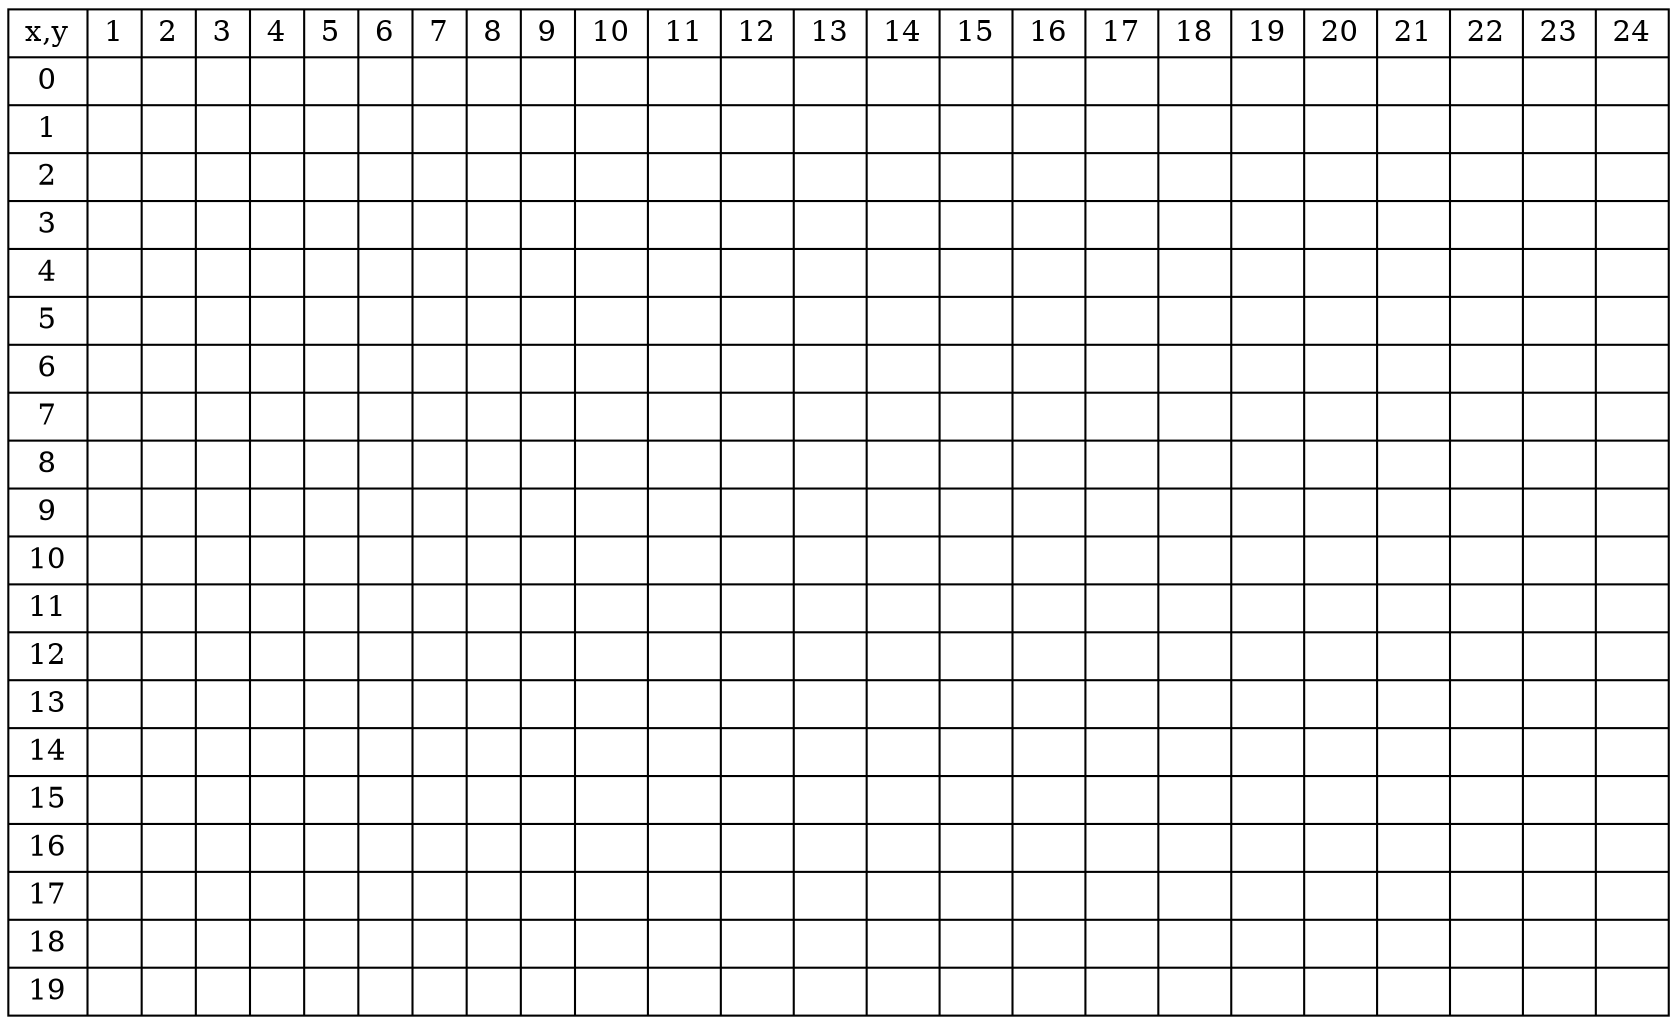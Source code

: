 digraph structs {
                node [shape=record];
                MATRIZ [
                    label="
                    

        {x,y|0|1|2|3|4|5|6|7|8|9|10|11|12|13|14|15|16|17|18|19}|{1||||||||||||||||||||}|{2||||||||||||||||||||}
        |{3||||||||||||||||||||}|{4||||||||||||||||||||}|{5||||||||||||||||||||}|{6||||||||||||||||||||}|{7||||||||||||||||||||}|{8||||||||||||||||||||}|{9||||||||||||||||||||}|{10||||||||||||||||||||}|{11||||||||||||||||||||}|{12||||||||||||||||||||}|{13||||||||||||||||||||}|{14||||||||||||||||||||}|{15||||||||||||||||||||}|{16||||||||||||||||||||}|{17||||||||||||||||||||}|{18||||||||||||||||||||}|{19||||||||||||||||||||}|{20||||||||||||||||||||}|{21||||||||||||||||||||}|{22||||||||||||||||||||}|{23||||||||||||||||||||}|{24||||||||||||||||||||}"];
            }